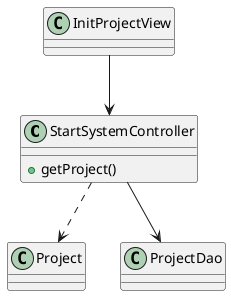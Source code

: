 @startuml
	class StartSystemController {
	+getProject()
	}

	StartSystemController ..> Project
	InitProjectView --> StartSystemController
	StartSystemController --> ProjectDao
@enduml

